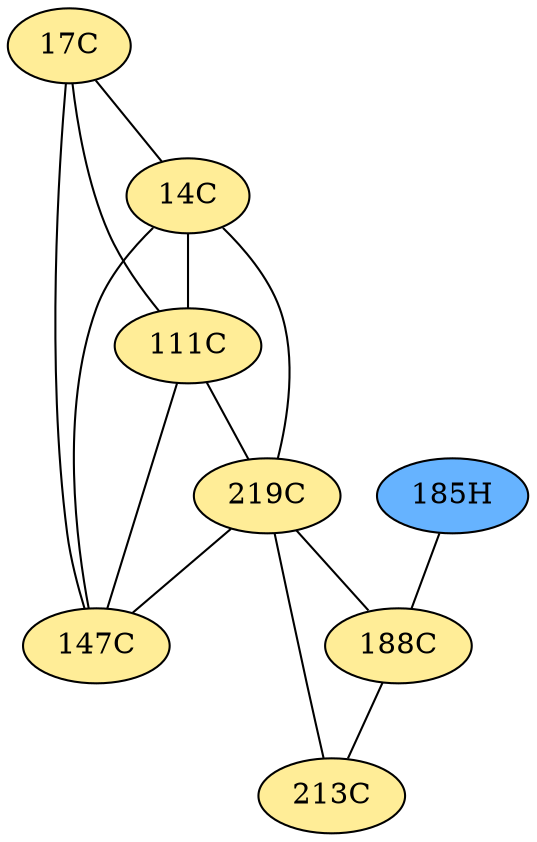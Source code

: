 // The Round Table
graph {
	"17C" [fillcolor="#FFED97" style=radial]
	"14C" [fillcolor="#FFED97" style=radial]
	"17C" -- "14C" [penwidth=1]
	"17C" [fillcolor="#FFED97" style=radial]
	"111C" [fillcolor="#FFED97" style=radial]
	"17C" -- "111C" [penwidth=1]
	"17C" [fillcolor="#FFED97" style=radial]
	"147C" [fillcolor="#FFED97" style=radial]
	"17C" -- "147C" [penwidth=1]
	"14C" [fillcolor="#FFED97" style=radial]
	"111C" [fillcolor="#FFED97" style=radial]
	"14C" -- "111C" [penwidth=1]
	"14C" [fillcolor="#FFED97" style=radial]
	"219C" [fillcolor="#FFED97" style=radial]
	"14C" -- "219C" [penwidth=1]
	"14C" [fillcolor="#FFED97" style=radial]
	"147C" [fillcolor="#FFED97" style=radial]
	"14C" -- "147C" [penwidth=1]
	"111C" [fillcolor="#FFED97" style=radial]
	"219C" [fillcolor="#FFED97" style=radial]
	"111C" -- "219C" [penwidth=1]
	"111C" [fillcolor="#FFED97" style=radial]
	"147C" [fillcolor="#FFED97" style=radial]
	"111C" -- "147C" [penwidth=1]
	"219C" [fillcolor="#FFED97" style=radial]
	"188C" [fillcolor="#FFED97" style=radial]
	"219C" -- "188C" [penwidth=1]
	"219C" [fillcolor="#FFED97" style=radial]
	"213C" [fillcolor="#FFED97" style=radial]
	"219C" -- "213C" [penwidth=1]
	"219C" [fillcolor="#FFED97" style=radial]
	"147C" [fillcolor="#FFED97" style=radial]
	"219C" -- "147C" [penwidth=1]
	"185H" [fillcolor="#66B3FF" style=radial]
	"188C" [fillcolor="#FFED97" style=radial]
	"185H" -- "188C" [penwidth=1]
	"188C" [fillcolor="#FFED97" style=radial]
	"213C" [fillcolor="#FFED97" style=radial]
	"188C" -- "213C" [penwidth=1]
}
